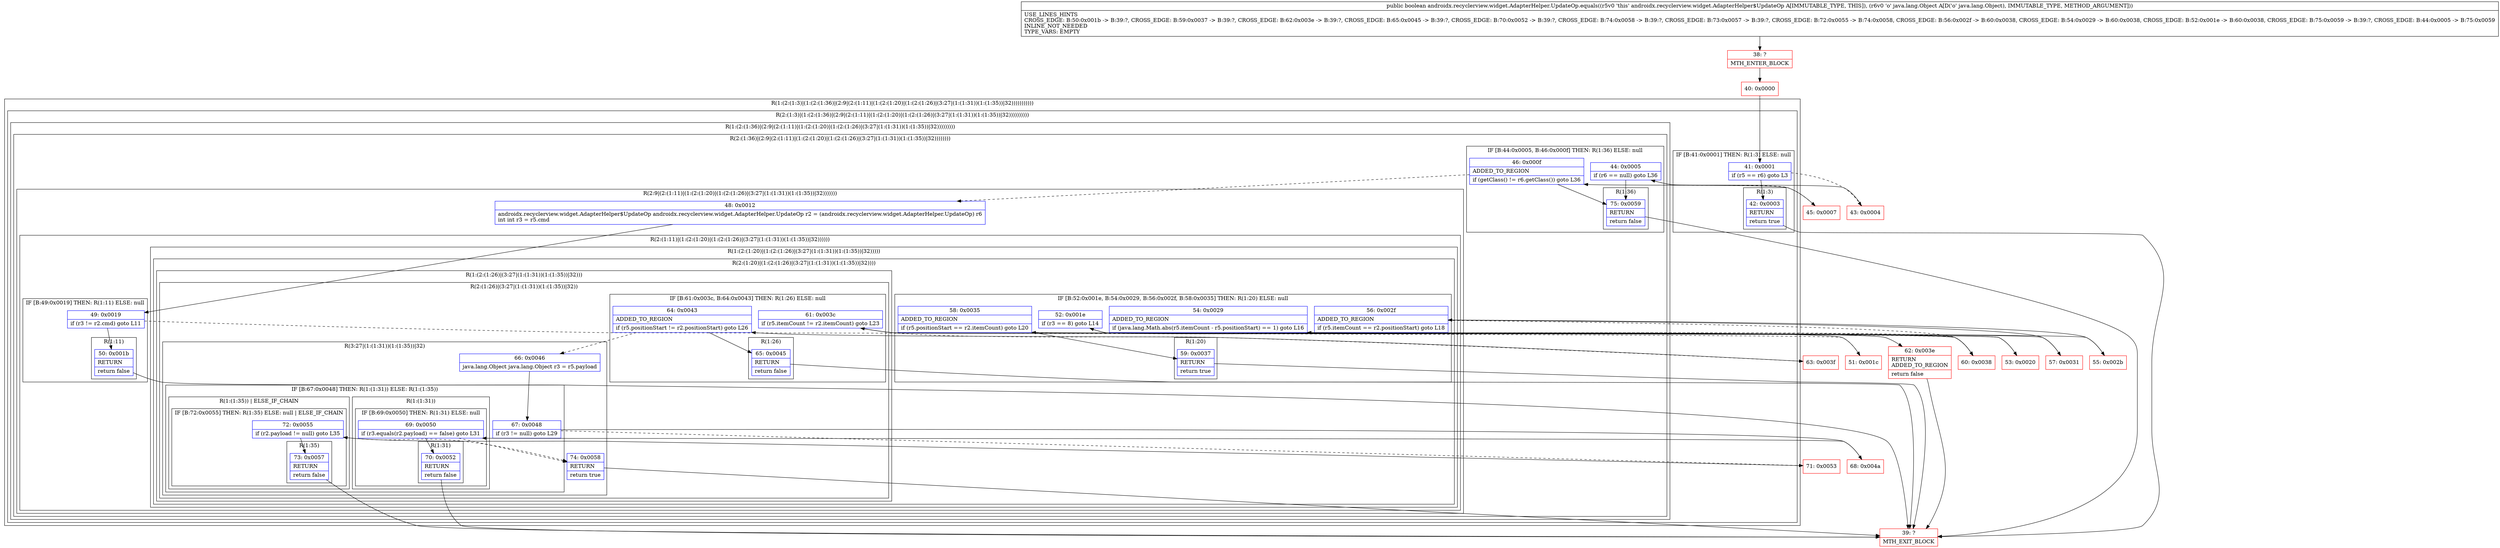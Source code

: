digraph "CFG forandroidx.recyclerview.widget.AdapterHelper.UpdateOp.equals(Ljava\/lang\/Object;)Z" {
subgraph cluster_Region_1625169636 {
label = "R(1:(2:(1:3)|(1:(2:(1:36)|(2:9|(2:(1:11)|(1:(2:(1:20)|(1:(2:(1:26)|(3:27|(1:(1:31))(1:(1:35))|32)))))))))))";
node [shape=record,color=blue];
subgraph cluster_Region_252872652 {
label = "R(2:(1:3)|(1:(2:(1:36)|(2:9|(2:(1:11)|(1:(2:(1:20)|(1:(2:(1:26)|(3:27|(1:(1:31))(1:(1:35))|32))))))))))";
node [shape=record,color=blue];
subgraph cluster_IfRegion_661082212 {
label = "IF [B:41:0x0001] THEN: R(1:3) ELSE: null";
node [shape=record,color=blue];
Node_41 [shape=record,label="{41\:\ 0x0001|if (r5 == r6) goto L3\l}"];
subgraph cluster_Region_749372498 {
label = "R(1:3)";
node [shape=record,color=blue];
Node_42 [shape=record,label="{42\:\ 0x0003|RETURN\l|return true\l}"];
}
}
subgraph cluster_Region_1016301085 {
label = "R(1:(2:(1:36)|(2:9|(2:(1:11)|(1:(2:(1:20)|(1:(2:(1:26)|(3:27|(1:(1:31))(1:(1:35))|32)))))))))";
node [shape=record,color=blue];
subgraph cluster_Region_665082532 {
label = "R(2:(1:36)|(2:9|(2:(1:11)|(1:(2:(1:20)|(1:(2:(1:26)|(3:27|(1:(1:31))(1:(1:35))|32))))))))";
node [shape=record,color=blue];
subgraph cluster_IfRegion_979229252 {
label = "IF [B:44:0x0005, B:46:0x000f] THEN: R(1:36) ELSE: null";
node [shape=record,color=blue];
Node_44 [shape=record,label="{44\:\ 0x0005|if (r6 == null) goto L36\l}"];
Node_46 [shape=record,label="{46\:\ 0x000f|ADDED_TO_REGION\l|if (getClass() != r6.getClass()) goto L36\l}"];
subgraph cluster_Region_1110266185 {
label = "R(1:36)";
node [shape=record,color=blue];
Node_75 [shape=record,label="{75\:\ 0x0059|RETURN\l|return false\l}"];
}
}
subgraph cluster_Region_2032417734 {
label = "R(2:9|(2:(1:11)|(1:(2:(1:20)|(1:(2:(1:26)|(3:27|(1:(1:31))(1:(1:35))|32)))))))";
node [shape=record,color=blue];
Node_48 [shape=record,label="{48\:\ 0x0012|androidx.recyclerview.widget.AdapterHelper$UpdateOp androidx.recyclerview.widget.AdapterHelper.UpdateOp r2 = (androidx.recyclerview.widget.AdapterHelper.UpdateOp) r6\lint int r3 = r5.cmd\l}"];
subgraph cluster_Region_1655608447 {
label = "R(2:(1:11)|(1:(2:(1:20)|(1:(2:(1:26)|(3:27|(1:(1:31))(1:(1:35))|32))))))";
node [shape=record,color=blue];
subgraph cluster_IfRegion_95162947 {
label = "IF [B:49:0x0019] THEN: R(1:11) ELSE: null";
node [shape=record,color=blue];
Node_49 [shape=record,label="{49\:\ 0x0019|if (r3 != r2.cmd) goto L11\l}"];
subgraph cluster_Region_1733989364 {
label = "R(1:11)";
node [shape=record,color=blue];
Node_50 [shape=record,label="{50\:\ 0x001b|RETURN\l|return false\l}"];
}
}
subgraph cluster_Region_864156321 {
label = "R(1:(2:(1:20)|(1:(2:(1:26)|(3:27|(1:(1:31))(1:(1:35))|32)))))";
node [shape=record,color=blue];
subgraph cluster_Region_453923457 {
label = "R(2:(1:20)|(1:(2:(1:26)|(3:27|(1:(1:31))(1:(1:35))|32))))";
node [shape=record,color=blue];
subgraph cluster_IfRegion_859472192 {
label = "IF [B:52:0x001e, B:54:0x0029, B:56:0x002f, B:58:0x0035] THEN: R(1:20) ELSE: null";
node [shape=record,color=blue];
Node_52 [shape=record,label="{52\:\ 0x001e|if (r3 == 8) goto L14\l}"];
Node_54 [shape=record,label="{54\:\ 0x0029|ADDED_TO_REGION\l|if (java.lang.Math.abs(r5.itemCount \- r5.positionStart) == 1) goto L16\l}"];
Node_56 [shape=record,label="{56\:\ 0x002f|ADDED_TO_REGION\l|if (r5.itemCount == r2.positionStart) goto L18\l}"];
Node_58 [shape=record,label="{58\:\ 0x0035|ADDED_TO_REGION\l|if (r5.positionStart == r2.itemCount) goto L20\l}"];
subgraph cluster_Region_219488499 {
label = "R(1:20)";
node [shape=record,color=blue];
Node_59 [shape=record,label="{59\:\ 0x0037|RETURN\l|return true\l}"];
}
}
subgraph cluster_Region_1055115158 {
label = "R(1:(2:(1:26)|(3:27|(1:(1:31))(1:(1:35))|32)))";
node [shape=record,color=blue];
subgraph cluster_Region_34305561 {
label = "R(2:(1:26)|(3:27|(1:(1:31))(1:(1:35))|32))";
node [shape=record,color=blue];
subgraph cluster_IfRegion_1254602013 {
label = "IF [B:61:0x003c, B:64:0x0043] THEN: R(1:26) ELSE: null";
node [shape=record,color=blue];
Node_61 [shape=record,label="{61\:\ 0x003c|if (r5.itemCount != r2.itemCount) goto L23\l}"];
Node_64 [shape=record,label="{64\:\ 0x0043|ADDED_TO_REGION\l|if (r5.positionStart != r2.positionStart) goto L26\l}"];
subgraph cluster_Region_1803073155 {
label = "R(1:26)";
node [shape=record,color=blue];
Node_65 [shape=record,label="{65\:\ 0x0045|RETURN\l|return false\l}"];
}
}
subgraph cluster_Region_283755691 {
label = "R(3:27|(1:(1:31))(1:(1:35))|32)";
node [shape=record,color=blue];
Node_66 [shape=record,label="{66\:\ 0x0046|java.lang.Object java.lang.Object r3 = r5.payload\l}"];
subgraph cluster_IfRegion_1743906038 {
label = "IF [B:67:0x0048] THEN: R(1:(1:31)) ELSE: R(1:(1:35))";
node [shape=record,color=blue];
Node_67 [shape=record,label="{67\:\ 0x0048|if (r3 != null) goto L29\l}"];
subgraph cluster_Region_1330512295 {
label = "R(1:(1:31))";
node [shape=record,color=blue];
subgraph cluster_IfRegion_308628872 {
label = "IF [B:69:0x0050] THEN: R(1:31) ELSE: null";
node [shape=record,color=blue];
Node_69 [shape=record,label="{69\:\ 0x0050|if (r3.equals(r2.payload) == false) goto L31\l}"];
subgraph cluster_Region_1865527471 {
label = "R(1:31)";
node [shape=record,color=blue];
Node_70 [shape=record,label="{70\:\ 0x0052|RETURN\l|return false\l}"];
}
}
}
subgraph cluster_Region_919845102 {
label = "R(1:(1:35)) | ELSE_IF_CHAIN\l";
node [shape=record,color=blue];
subgraph cluster_IfRegion_2000583565 {
label = "IF [B:72:0x0055] THEN: R(1:35) ELSE: null | ELSE_IF_CHAIN\l";
node [shape=record,color=blue];
Node_72 [shape=record,label="{72\:\ 0x0055|if (r2.payload != null) goto L35\l}"];
subgraph cluster_Region_405920793 {
label = "R(1:35)";
node [shape=record,color=blue];
Node_73 [shape=record,label="{73\:\ 0x0057|RETURN\l|return false\l}"];
}
}
}
}
Node_74 [shape=record,label="{74\:\ 0x0058|RETURN\l|return true\l}"];
}
}
}
}
}
}
}
}
}
}
}
Node_38 [shape=record,color=red,label="{38\:\ ?|MTH_ENTER_BLOCK\l}"];
Node_40 [shape=record,color=red,label="{40\:\ 0x0000}"];
Node_39 [shape=record,color=red,label="{39\:\ ?|MTH_EXIT_BLOCK\l}"];
Node_43 [shape=record,color=red,label="{43\:\ 0x0004}"];
Node_45 [shape=record,color=red,label="{45\:\ 0x0007}"];
Node_51 [shape=record,color=red,label="{51\:\ 0x001c}"];
Node_53 [shape=record,color=red,label="{53\:\ 0x0020}"];
Node_55 [shape=record,color=red,label="{55\:\ 0x002b}"];
Node_57 [shape=record,color=red,label="{57\:\ 0x0031}"];
Node_60 [shape=record,color=red,label="{60\:\ 0x0038}"];
Node_62 [shape=record,color=red,label="{62\:\ 0x003e|RETURN\lADDED_TO_REGION\l|return false\l}"];
Node_63 [shape=record,color=red,label="{63\:\ 0x003f}"];
Node_68 [shape=record,color=red,label="{68\:\ 0x004a}"];
Node_71 [shape=record,color=red,label="{71\:\ 0x0053}"];
MethodNode[shape=record,label="{public boolean androidx.recyclerview.widget.AdapterHelper.UpdateOp.equals((r5v0 'this' androidx.recyclerview.widget.AdapterHelper$UpdateOp A[IMMUTABLE_TYPE, THIS]), (r6v0 'o' java.lang.Object A[D('o' java.lang.Object), IMMUTABLE_TYPE, METHOD_ARGUMENT]))  | USE_LINES_HINTS\lCROSS_EDGE: B:50:0x001b \-\> B:39:?, CROSS_EDGE: B:59:0x0037 \-\> B:39:?, CROSS_EDGE: B:62:0x003e \-\> B:39:?, CROSS_EDGE: B:65:0x0045 \-\> B:39:?, CROSS_EDGE: B:70:0x0052 \-\> B:39:?, CROSS_EDGE: B:74:0x0058 \-\> B:39:?, CROSS_EDGE: B:73:0x0057 \-\> B:39:?, CROSS_EDGE: B:72:0x0055 \-\> B:74:0x0058, CROSS_EDGE: B:56:0x002f \-\> B:60:0x0038, CROSS_EDGE: B:54:0x0029 \-\> B:60:0x0038, CROSS_EDGE: B:52:0x001e \-\> B:60:0x0038, CROSS_EDGE: B:75:0x0059 \-\> B:39:?, CROSS_EDGE: B:44:0x0005 \-\> B:75:0x0059\lINLINE_NOT_NEEDED\lTYPE_VARS: EMPTY\l}"];
MethodNode -> Node_38;Node_41 -> Node_42;
Node_41 -> Node_43[style=dashed];
Node_42 -> Node_39;
Node_44 -> Node_45[style=dashed];
Node_44 -> Node_75;
Node_46 -> Node_48[style=dashed];
Node_46 -> Node_75;
Node_75 -> Node_39;
Node_48 -> Node_49;
Node_49 -> Node_50;
Node_49 -> Node_51[style=dashed];
Node_50 -> Node_39;
Node_52 -> Node_53;
Node_52 -> Node_60[style=dashed];
Node_54 -> Node_55;
Node_54 -> Node_60[style=dashed];
Node_56 -> Node_57;
Node_56 -> Node_60[style=dashed];
Node_58 -> Node_59;
Node_58 -> Node_60[style=dashed];
Node_59 -> Node_39;
Node_61 -> Node_62;
Node_61 -> Node_63[style=dashed];
Node_64 -> Node_65;
Node_64 -> Node_66[style=dashed];
Node_65 -> Node_39;
Node_66 -> Node_67;
Node_67 -> Node_68;
Node_67 -> Node_71[style=dashed];
Node_69 -> Node_70;
Node_69 -> Node_74[style=dashed];
Node_70 -> Node_39;
Node_72 -> Node_73;
Node_72 -> Node_74[style=dashed];
Node_73 -> Node_39;
Node_74 -> Node_39;
Node_38 -> Node_40;
Node_40 -> Node_41;
Node_43 -> Node_44;
Node_45 -> Node_46;
Node_51 -> Node_52;
Node_53 -> Node_54;
Node_55 -> Node_56;
Node_57 -> Node_58;
Node_60 -> Node_61;
Node_62 -> Node_39;
Node_63 -> Node_64;
Node_68 -> Node_69;
Node_71 -> Node_72;
}

